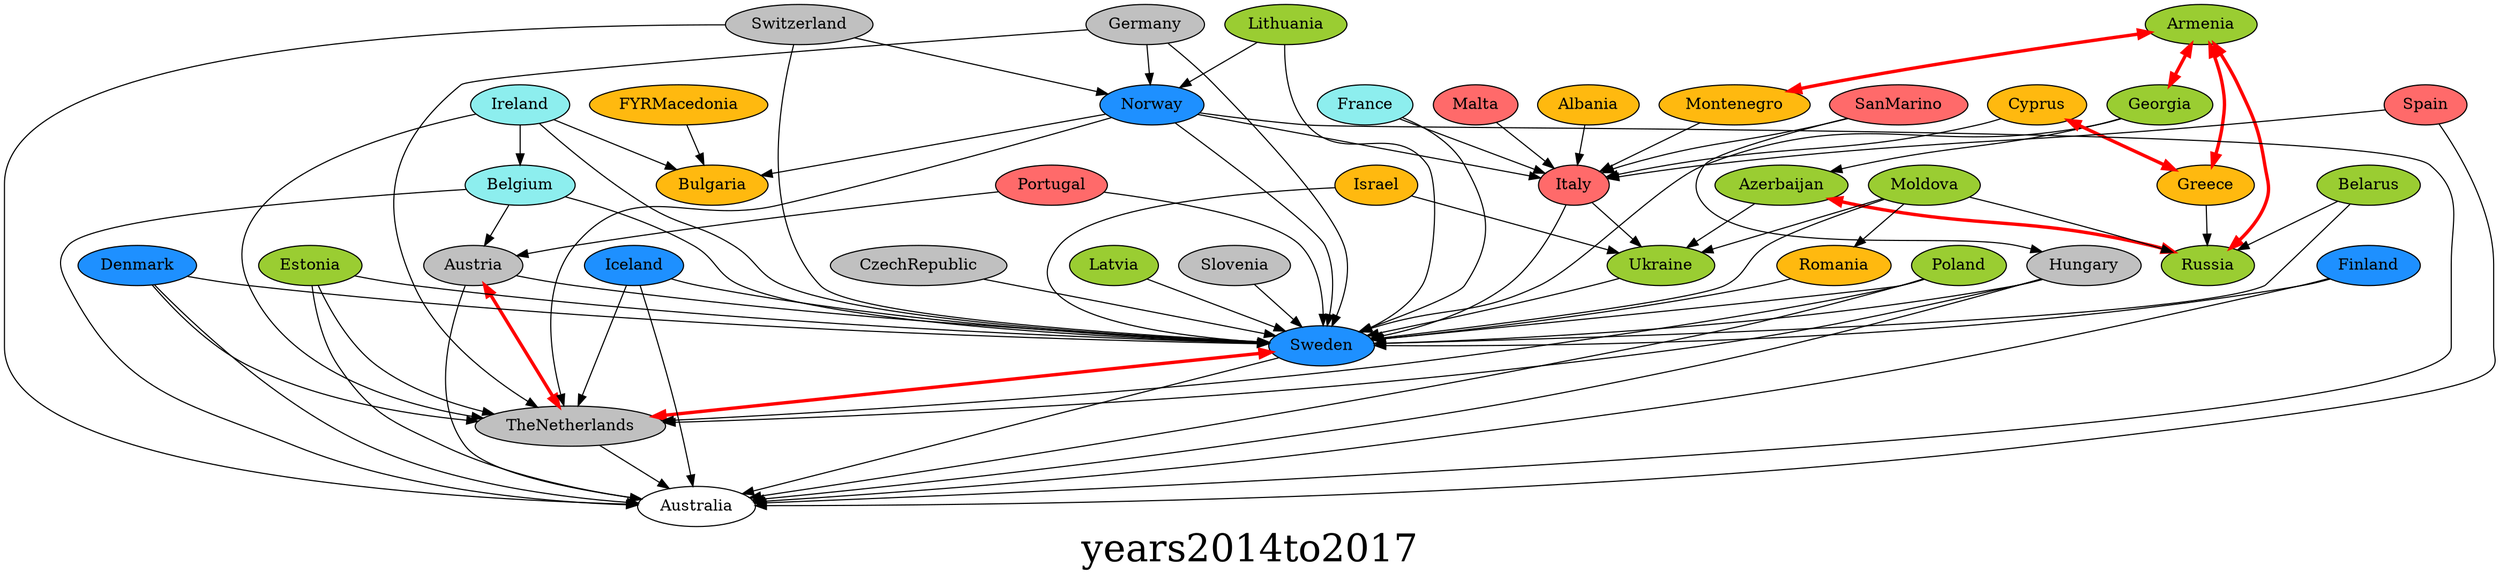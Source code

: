 digraph{ graph [label=years2014to2017, fontsize=34]; Albania [style=filled,fillcolor=darkgoldenrod1]; Italy [style=filled,fillcolor=indianred1]; Armenia [style=filled,fillcolor=olivedrab3]; Georgia [style=filled,fillcolor=olivedrab3]; Armenia [style=filled,fillcolor=olivedrab3]; Greece [style=filled,fillcolor=darkgoldenrod1]; Armenia [style=filled,fillcolor=olivedrab3]; Montenegro [style=filled,fillcolor=darkgoldenrod1]; Armenia [style=filled,fillcolor=olivedrab3]; Russia [style=filled,fillcolor=olivedrab3]; Austria [style=filled,fillcolor=gray]; Austria [style=filled,fillcolor=gray]; Sweden [style=filled,fillcolor=dodgerblue]; Austria [style=filled,fillcolor=gray]; TheNetherlands [style=filled,fillcolor=gray]; Azerbaijan [style=filled,fillcolor=olivedrab3]; Russia [style=filled,fillcolor=olivedrab3]; Azerbaijan [style=filled,fillcolor=olivedrab3]; Ukraine [style=filled,fillcolor=olivedrab3]; Belarus [style=filled,fillcolor=olivedrab3]; Russia [style=filled,fillcolor=olivedrab3]; Belarus [style=filled,fillcolor=olivedrab3]; Sweden [style=filled,fillcolor=dodgerblue]; Belgium [style=filled,fillcolor=darkslategray2]; Belgium [style=filled,fillcolor=darkslategray2]; Austria [style=filled,fillcolor=gray]; Belgium [style=filled,fillcolor=darkslategray2]; Sweden [style=filled,fillcolor=dodgerblue]; Cyprus [style=filled,fillcolor=darkgoldenrod1]; Greece [style=filled,fillcolor=darkgoldenrod1]; Cyprus [style=filled,fillcolor=darkgoldenrod1]; Italy [style=filled,fillcolor=indianred1]; CzechRepublic [style=filled,fillcolor=gray]; Sweden [style=filled,fillcolor=dodgerblue]; Denmark [style=filled,fillcolor=dodgerblue]; Denmark [style=filled,fillcolor=dodgerblue]; Sweden [style=filled,fillcolor=dodgerblue]; Denmark [style=filled,fillcolor=dodgerblue]; TheNetherlands [style=filled,fillcolor=gray]; Estonia [style=filled,fillcolor=olivedrab3]; Estonia [style=filled,fillcolor=olivedrab3]; Sweden [style=filled,fillcolor=dodgerblue]; Estonia [style=filled,fillcolor=olivedrab3]; TheNetherlands [style=filled,fillcolor=gray]; FYRMacedonia [style=filled,fillcolor=darkgoldenrod1]; Bulgaria [style=filled,fillcolor=darkgoldenrod1]; Finland [style=filled,fillcolor=dodgerblue]; Finland [style=filled,fillcolor=dodgerblue]; Sweden [style=filled,fillcolor=dodgerblue]; France [style=filled,fillcolor=darkslategray2]; Italy [style=filled,fillcolor=indianred1]; France [style=filled,fillcolor=darkslategray2]; Sweden [style=filled,fillcolor=dodgerblue]; Georgia [style=filled,fillcolor=olivedrab3]; Armenia [style=filled,fillcolor=olivedrab3]; Georgia [style=filled,fillcolor=olivedrab3]; Azerbaijan [style=filled,fillcolor=olivedrab3]; Georgia [style=filled,fillcolor=olivedrab3]; Sweden [style=filled,fillcolor=dodgerblue]; Germany [style=filled,fillcolor=gray]; Norway [style=filled,fillcolor=dodgerblue]; Germany [style=filled,fillcolor=gray]; Sweden [style=filled,fillcolor=dodgerblue]; Germany [style=filled,fillcolor=gray]; TheNetherlands [style=filled,fillcolor=gray]; Greece [style=filled,fillcolor=darkgoldenrod1]; Armenia [style=filled,fillcolor=olivedrab3]; Greece [style=filled,fillcolor=darkgoldenrod1]; Cyprus [style=filled,fillcolor=darkgoldenrod1]; Greece [style=filled,fillcolor=darkgoldenrod1]; Russia [style=filled,fillcolor=olivedrab3]; Hungary [style=filled,fillcolor=gray]; Hungary [style=filled,fillcolor=gray]; Sweden [style=filled,fillcolor=dodgerblue]; Hungary [style=filled,fillcolor=gray]; TheNetherlands [style=filled,fillcolor=gray]; Iceland [style=filled,fillcolor=dodgerblue]; Iceland [style=filled,fillcolor=dodgerblue]; Sweden [style=filled,fillcolor=dodgerblue]; Iceland [style=filled,fillcolor=dodgerblue]; TheNetherlands [style=filled,fillcolor=gray]; Ireland [style=filled,fillcolor=darkslategray2]; Belgium [style=filled,fillcolor=darkslategray2]; Ireland [style=filled,fillcolor=darkslategray2]; Bulgaria [style=filled,fillcolor=darkgoldenrod1]; Ireland [style=filled,fillcolor=darkslategray2]; Sweden [style=filled,fillcolor=dodgerblue]; Ireland [style=filled,fillcolor=darkslategray2]; TheNetherlands [style=filled,fillcolor=gray]; Israel [style=filled,fillcolor=darkgoldenrod1]; Sweden [style=filled,fillcolor=dodgerblue]; Israel [style=filled,fillcolor=darkgoldenrod1]; Ukraine [style=filled,fillcolor=olivedrab3]; Italy [style=filled,fillcolor=indianred1]; Sweden [style=filled,fillcolor=dodgerblue]; Italy [style=filled,fillcolor=indianred1]; Ukraine [style=filled,fillcolor=olivedrab3]; Latvia [style=filled,fillcolor=olivedrab3]; Sweden [style=filled,fillcolor=dodgerblue]; Lithuania [style=filled,fillcolor=olivedrab3]; Norway [style=filled,fillcolor=dodgerblue]; Lithuania [style=filled,fillcolor=olivedrab3]; Sweden [style=filled,fillcolor=dodgerblue]; Malta [style=filled,fillcolor=indianred1]; Italy [style=filled,fillcolor=indianred1]; Moldova [style=filled,fillcolor=olivedrab3]; Romania [style=filled,fillcolor=darkgoldenrod1]; Moldova [style=filled,fillcolor=olivedrab3]; Russia [style=filled,fillcolor=olivedrab3]; Moldova [style=filled,fillcolor=olivedrab3]; Sweden [style=filled,fillcolor=dodgerblue]; Moldova [style=filled,fillcolor=olivedrab3]; Ukraine [style=filled,fillcolor=olivedrab3]; Montenegro [style=filled,fillcolor=darkgoldenrod1]; Armenia [style=filled,fillcolor=olivedrab3]; Montenegro [style=filled,fillcolor=darkgoldenrod1]; Italy [style=filled,fillcolor=indianred1]; Norway [style=filled,fillcolor=dodgerblue]; Norway [style=filled,fillcolor=dodgerblue]; Bulgaria [style=filled,fillcolor=darkgoldenrod1]; Norway [style=filled,fillcolor=dodgerblue]; Italy [style=filled,fillcolor=indianred1]; Norway [style=filled,fillcolor=dodgerblue]; Sweden [style=filled,fillcolor=dodgerblue]; Norway [style=filled,fillcolor=dodgerblue]; TheNetherlands [style=filled,fillcolor=gray]; Poland [style=filled,fillcolor=olivedrab3]; Poland [style=filled,fillcolor=olivedrab3]; Sweden [style=filled,fillcolor=dodgerblue]; Poland [style=filled,fillcolor=olivedrab3]; TheNetherlands [style=filled,fillcolor=gray]; Portugal [style=filled,fillcolor=indianred1]; Austria [style=filled,fillcolor=gray]; Portugal [style=filled,fillcolor=indianred1]; Sweden [style=filled,fillcolor=dodgerblue]; Romania [style=filled,fillcolor=darkgoldenrod1]; Sweden [style=filled,fillcolor=dodgerblue]; Russia [style=filled,fillcolor=olivedrab3]; Armenia [style=filled,fillcolor=olivedrab3]; Russia [style=filled,fillcolor=olivedrab3]; Azerbaijan [style=filled,fillcolor=olivedrab3]; SanMarino [style=filled,fillcolor=indianred1]; Hungary [style=filled,fillcolor=gray]; SanMarino [style=filled,fillcolor=indianred1]; Italy [style=filled,fillcolor=indianred1]; Slovenia [style=filled,fillcolor=gray]; Sweden [style=filled,fillcolor=dodgerblue]; Spain [style=filled,fillcolor=indianred1]; Spain [style=filled,fillcolor=indianred1]; Italy [style=filled,fillcolor=indianred1]; Sweden [style=filled,fillcolor=dodgerblue]; Sweden [style=filled,fillcolor=dodgerblue]; TheNetherlands [style=filled,fillcolor=gray]; Switzerland [style=filled,fillcolor=gray]; Switzerland [style=filled,fillcolor=gray]; Norway [style=filled,fillcolor=dodgerblue]; Switzerland [style=filled,fillcolor=gray]; Sweden [style=filled,fillcolor=dodgerblue]; TheNetherlands [style=filled,fillcolor=gray]; TheNetherlands [style=filled,fillcolor=gray]; Austria [style=filled,fillcolor=gray]; TheNetherlands [style=filled,fillcolor=gray]; Sweden [style=filled,fillcolor=dodgerblue]; Ukraine [style=filled,fillcolor=olivedrab3]; Sweden [style=filled,fillcolor=dodgerblue]; Armenia->Georgia [dir=both color=red penwidth=3];Armenia->Greece [dir=both color=red penwidth=3];Armenia->Montenegro [dir=both color=red penwidth=3];Armenia->Russia [dir=both color=red penwidth=3];Austria->TheNetherlands [dir=both color=red penwidth=3];Azerbaijan->Russia [dir=both color=red penwidth=3];Cyprus->Greece [dir=both color=red penwidth=3];Sweden->TheNetherlands [dir=both color=red penwidth=3];Albania->Italy;Austria->Australia;Austria->Sweden;Azerbaijan->Ukraine;Belarus->Russia;Belarus->Sweden;Belgium->Australia;Belgium->Austria;Belgium->Sweden;Cyprus->Italy;CzechRepublic->Sweden;Denmark->Australia;Denmark->Sweden;Denmark->TheNetherlands;Estonia->Australia;Estonia->Sweden;Estonia->TheNetherlands;FYRMacedonia->Bulgaria;Finland->Australia;Finland->Sweden;France->Italy;France->Sweden;Georgia->Azerbaijan;Georgia->Sweden;Germany->Norway;Germany->Sweden;Germany->TheNetherlands;Greece->Russia;Hungary->Australia;Hungary->Sweden;Hungary->TheNetherlands;Iceland->Australia;Iceland->Sweden;Iceland->TheNetherlands;Ireland->Belgium;Ireland->Bulgaria;Ireland->Sweden;Ireland->TheNetherlands;Israel->Sweden;Israel->Ukraine;Italy->Sweden;Italy->Ukraine;Latvia->Sweden;Lithuania->Norway;Lithuania->Sweden;Malta->Italy;Moldova->Romania;Moldova->Russia;Moldova->Sweden;Moldova->Ukraine;Montenegro->Italy;Norway->Australia;Norway->Bulgaria;Norway->Italy;Norway->Sweden;Norway->TheNetherlands;Poland->Australia;Poland->Sweden;Poland->TheNetherlands;Portugal->Austria;Portugal->Sweden;Romania->Sweden;SanMarino->Hungary;SanMarino->Italy;Slovenia->Sweden;Spain->Australia;Spain->Italy;Sweden->Australia;Switzerland->Australia;Switzerland->Norway;Switzerland->Sweden;TheNetherlands->Australia;Ukraine->Sweden;}
